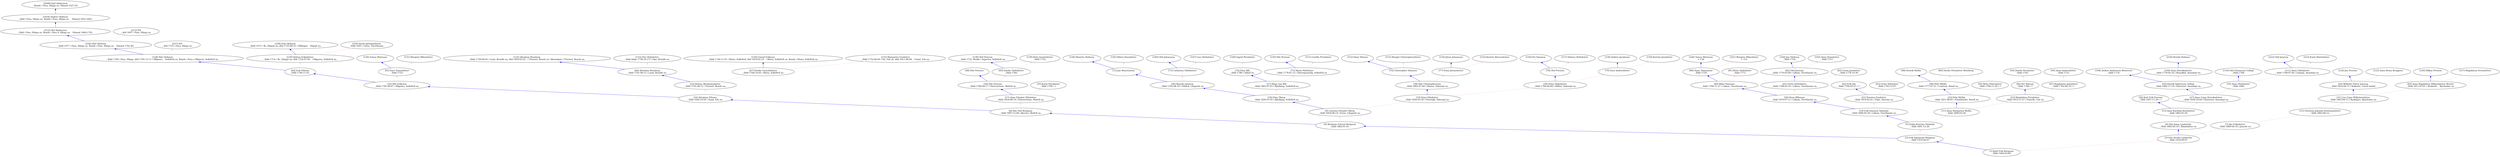 digraph {
	graph [bb="0,0,16684,1040.9",
		rankdir=BT
	];
	node [label="\N"];
	1	[height=0.74639,
		label="[1] Kjell Erik Bergman
, född 1944-03-09.",
		pos="13360,26.87",
		width=3.4766];
	2	[height=0.74639,
		label="[2] Erik Ingemund Bergman
, född 1919-04-07.",
		pos="12816,116.61",
		width=4.2623];
	1 -> 2	[color=blue,
		pos="e,12926,97.836 13262,43.658 13171,58.397 13034,80.432 12936,96.231"];
	3	[height=0.74639,
		label="[3] Elin Arvida Lindström
, född 1918-09-07.",
		pos="14540,116.61",
		width=3.8891];
	1 -> 3	[color=pink,
		pos="e,14411,106.01 13477,36.563 13696,52.826 14166,87.779 14401,105.24"];
	4	[height=0.74639,
		label="[4] Abraham Edvard Bergman
, född 1882-01-01.",
		pos="8945,206.35",
		width=4.5373];
	2 -> 4	[color=blue,
		pos="e,9106.1,201.7 12665,121.04 12052,134.92 9763.6,186.8 9116.4,201.46"];
	5	[height=0.74639,
		label="[5] Hulda Kristina Näsholm
, född 1891-12-26.",
		pos="12816,206.35",
		width=4.1641];
	2 -> 5	[color=pink,
		pos="e,12816,179.35 12816,143.94 12816,151.9 12816,160.79 12816,169.28"];
	8	[height=0.74639,
		label="[8] Nils Olof Bergman
, född 1847-12-08 i Bjursta, Multrå sn.",
		pos="6815,296.09",
		width=5.7354];
	4 -> 8	[color=blue,
		pos="e,7009.5,287.08 8787.9,213.82 8408.8,229.44 7443.5,269.2 7019.7,286.66"];
	9	[height=0.74639,
		label="[9] Catarina Elisabet Öberg
, född 1854-08-14 i Forse, Långsele sn.",
		pos="8945,296.09",
		width=5.7747];
	4 -> 9	[color=pink,
		pos="e,8945,269.09 8945,233.68 8945,241.64 8945,250.53 8945,259.02"];
	16	[height=0.74639,
		label="[16] Abraham Nilsson
, född 1824-10-05 i Sand, Eds sn.",
		pos="4708,385.83",
		width=4.989];
	8 -> 16	[color=blue,
		pos="e,4879.3,377.7 6620.5,305.19 6214.9,322.08 5283.4,360.87 4889.3,377.28"];
	17	[height=0.74639,
		label="[17] Anna Elisabet Nilsdotter
, född 1854-08-14 i Österstrinne, Multrå sn.",
		pos="6815,385.83",
		width=6.4818];
	8 -> 17	[color=pink,
		pos="e,6815,358.83 6815,323.42 6815,331.38 6815,340.27 6815,348.76"];
	32	[height=0.74639,
		label="[32] Nils Eriksson
, född 1781-09-07 i Hågesta, Sollefteå sn.",
		pos="2649,475.57",
		width=6.1479];
	16 -> 32	[color=blue,
		pos="e,2855.4,465.78 4536.9,394.12 4163.6,410.03 3277,447.81 2865.6,465.34"];
	33	[height=0.74639,
		label="[33] Helena Abrahamsdotter
, född 1791-06-12 i Yttersel, Resele sn.",
		pos="4708,475.57",
		width=5.7747];
	16 -> 33	[color=pink,
		pos="e,4708,448.57 4708,413.16 4708,421.12 4708,430.01 4708,438.5"];
	64	[height=0.74639,
		label="[64] Erik Nilsson
, född 1740-11-01.",
		pos="2002,565.31",
		width=2.8874];
	32 -> 64	[color=blue,
		pos="e,2092.8,551.99 2505.4,496.04 2383.2,512.62 2210.8,536 2102.7,550.65"];
	65	[height=0.74639,
		label="[65] Sara Tomasdotter
, född 1753.",
		pos="2649,565.31",
		width=3.4766];
	32 -> 65	[color=pink,
		pos="e,2649,538.31 2649,502.9 2649,510.86 2649,519.75 2649,528.24"];
	128	[height=0.74639,
		label="[128] Nils Olofsson
, född 1704 i Para, Sånga, död 1785-12-11 i Hågesta,   Sollefteå sn. Bonde i Para o Hågesta, Sollefteå \
sn.",
		pos="1083,655.05",
		width=15.046];
	64 -> 128	[color=blue,
		pos="e,1324.8,630.96 1905.4,575.53 1771.1,588.35 1523.5,612 1334.9,630"];
	129	[height=0.74639,
		label="[129] Helena Eriksdotter
, född 1714 i Ås, Högsjö sn, död 1754-07-02   i Hågesta, Sollefteå sn.",
		pos="2002,655.05",
		width=9.9781];
	64 -> 129	[color=pink,
		pos="e,2002,628.05 2002,592.64 2002,600.6 2002,609.49 2002,617.98"];
	256	[height=0.74639,
		label="[256] Olof Olofsson
, född 1677 i Para, Sånga sn. Bonde i Para, Sånga sn.   Nämnd 1702-40.",
		pos="635.99,744.79",
		width=10.391];
	128 -> 256	[color=blue,
		pos="e,760.25,719.4 954.9,681.19 897.1,692.54 828.82,705.94 770.3,717.43"];
	257	[height=0.74639,
		label="[257] NN
, död 1725 i Para, Sånga sn.",
		pos="1182,744.79",
		width=4.2623];
	128 -> 257	[color=pink,
		pos="e,1153,718.13 1112.2,681.9 1122.5,691.09 1134.3,701.56 1145.3,711.25"];
	512	[height=0.74639,
		label="[512] Olof Andersson
, född i Pars, Sånga sn. Bonde i Para 4, Sånga sn.   Nämnd 1684-1701.",
		pos="366.99,834.53",
		width=10.194];
	256 -> 512	[color=blue,
		pos="e,444.62,808.21 558.18,771.17 525.7,781.76 487.82,794.12 454.38,805.03"];
	513	[height=0.74639,
		label="[513] NN
, död 1697 i Para, Sånga sn.",
		pos="904.99,834.53",
		width=4.2623];
	256 -> 513	[color=pink,
		pos="e,834.7,810.61 713.79,771.17 748.69,782.55 789.81,795.96 824.96,807.43"];
	1024	[height=0.74639,
		label="[1024] Anders Olofsson
, född i Para, Sånga sn. Bonde i Para, Sånga sn.    Nämnd 1642-1683.",
		pos="366.99,924.27",
		width=10.037];
	512 -> 1024	[color=blue,
		pos="e,366.99,897.27 366.99,861.86 366.99,869.82 366.99,878.71 366.99,887.2"];
	2048	[height=0.74639,
		label="[2048] Olof Andersson
. Bonde i Para, Sånga sn. Nämnd 1627-29.",
		pos="366.99,1014",
		width=6.2658];
	1024 -> 2048	[color=blue,
		pos="e,366.99,987.01 366.99,951.6 366.99,959.56 366.99,968.45 366.99,976.94"];
	258	[height=0.74639,
		label="[258] Erik Olofsson
, född 1672 i Ås, Högsjö sn, död 1735-08-31 i Vålånger,   Högsjö sn.",
		pos="1903,744.79",
		width=9.762];
	129 -> 258	[color=blue,
		pos="e,1932.3,717.82 1972.8,681.9 1962.5,691.01 1950.8,701.38 1940,710.99"];
	259	[height=0.74639,
		label="[259] Sissla Järlandsdotter
, född 1691 i Lästa, Ytterlännäs.",
		pos="2446,744.79",
		width=4.8319];
	129 -> 259	[color=pink,
		pos="e,2341.7,723.18 2124.8,680.32 2189.5,693.1 2268.3,708.68 2331.7,721.2"];
	130	[height=0.74639,
		label="[130] Tomas Mattsson
.",
		pos="2504,655.05",
		width=3.457];
	65 -> 130	[color=blue,
		pos="e,2544.4,629.59 2608.6,590.75 2591.4,601.17 2571.1,613.41 2553.1,624.34"];
	131	[height=0.74639,
		label="[131] Margeta Månsdotter
.",
		pos="2793,655.05",
		width=4.0659];
	65 -> 131	[color=pink,
		pos="e,2752,629.11 2689.5,590.98 2706.1,601.13 2725.6,612.98 2743.1,623.65"];
	66	[height=0.74639,
		label="[66] Abraham Rossberg
, född 1761-06-12 i Lund, Brunflo sn.",
		pos="4320,565.31",
		width=5.4801];
	33 -> 66	[color=blue,
		pos="e,4418.6,542.02 4608.1,499.17 4553.1,511.6 4484.8,527.03 4428.6,539.76"];
	67	[height=0.74639,
		label="[67] Dordie Gustafsdotter
, född 1768-10-05 i Rösta, Sollefteå sn.",
		pos="5095,565.31",
		width=5.7747];
	33 -> 67	[color=pink,
		pos="e,4995.3,541.72 4807.7,499.17 4862.1,511.5 4929.5,526.79 4985.4,539.46"];
	132	[height=0.74639,
		label="[132] Abraham Rossberg
, född 1739-08-03 i Lund, Brunflo sn, död 1820-03-22   i Yttersel, Resele sn. Skomakare i Yttersel, Resele \
sn.",
		pos="3517,655.05",
		width=15.537];
	66 -> 132	[color=blue,
		pos="e,3734.7,630.27 4169.4,582.76 4049.9,595.82 3880.9,614.29 3744.8,629.16"];
	133	[height=0.74639,
		label="[133] Elin Olofsdotter
, född (döpt 1736-10-17) i Ope, Brunflo sn.",
		pos="4320,655.05",
		width=6.2658];
	66 -> 133	[color=pink,
		pos="e,4320,628.05 4320,592.64 4320,600.6 4320,609.49 4320,617.98"];
	134	[height=0.74639,
		label="[134] Gustaf Eriksson
, född 1726-11-01 i Rösta, Sollefteå, död 1810-02-19   i Rösta, Sollefteå sn. Bonde i Rösta, Sollefteå \
sn.",
		pos="5095,655.05",
		width=14.751];
	67 -> 134	[color=blue,
		pos="e,5095,628.05 5095,592.64 5095,600.6 5095,609.49 5095,617.98"];
	135	[height=0.74639,
		label="[135] Margareta Ersdotter
, född 1732-06-04 i Ön, Eds sn, död 1811-06-08   i Sand, Eds sn.",
		pos="5979,655.05",
		width=9.3102];
	67 -> 135	[color=pink,
		pos="e,5774.2,633.73 5256.1,582.3 5398.5,596.44 5607.4,617.16 5764,632.71"];
	34	[height=0.74639,
		label="[34] Nils Persson
, född 1788-04-17 i Österstrinne, Multrå sn.",
		pos="6629,475.57",
		width=6.4818];
	17 -> 34	[color=blue,
		pos="e,6682.3,449.4 6761.2,412.21 6739.4,422.48 6714.1,434.42 6691.5,445.08"];
	35	[height=0.74639,
		label="[35] Karin Persdotter
, född 1790 i ?.",
		pos="7000,475.57",
		width=3.3195];
	17 -> 35	[color=pink,
		pos="e,6950.4,451.05 6868.5,412.21 6891.3,423.02 6918,435.67 6941.3,446.74"];
	68	[height=0.74639,
		label="[68] Nils Persson
.",
		pos="6506,565.31",
		width=2.7302];
	34 -> 68	[color=blue,
		pos="e,6540,540.02 6593.1,502.18 6579.1,512.16 6563,523.68 6548.4,534.06"];
	69	[height=0.74639,
		label="[69] Dordie Olofsdotter
, född 1760.",
		pos="6752,565.31",
		width=3.5945];
	34 -> 69	[color=pink,
		pos="e,6717.1,539.42 6664.9,502.18 6678.6,511.99 6694.5,523.29 6708.8,533.53"];
	138	[height=0.74639,
		label="[138] Olof Persson
, född 1732. Bonde i Ingersta, Sollefteå an.",
		pos="6561,655.05",
		width=6.3443];
	69 -> 138	[color=blue,
		pos="e,6615.7,628.91 6700.3,590.05 6677.1,600.72 6649.5,613.41 6624.9,624.67"];
	139	[height=0.74639,
		label="[139] Brita Israelsdotter
, född 1732.",
		pos="6942,655.05",
		width=3.7516];
	69 -> 139	[color=pink,
		pos="e,6890.2,630.14 6803.4,590.05 6827.3,601.08 6855.8,614.27 6880.8,625.8"];
	18	[height=0.74639,
		label="[18] Elias Öberg
, född 1826-01-05 i Björkäng, Sollefteå sn.",
		pos="8522,385.83",
		width=6.2461];
	9 -> 18	[color=blue,
		pos="e,8630.7,362.29 8838.5,319.17 8778.2,331.68 8702.7,347.35 8640.5,360.24"];
	19	[height=0.74639,
		label="[19] Stina Nilsdotter
, född 1826-05-30 i Östertjäl, Sidensjö sn.",
		pos="9527,385.83",
		width=6.1675];
	9 -> 19	[color=pink,
		pos="e,9392,364.48 9076.7,316.95 9167.5,330.64 9288.3,348.84 9381.9,362.95"];
	36	[height=0.74639,
		label="[36] Mauritz Jansson
, född 1792-08-18 i Örbäck, Långsele sn.",
		pos="7893,475.57",
		width=5.9908];
	18 -> 36	[color=blue,
		pos="e,8032.9,455.06 8379.7,406.69 8279.3,420.69 8145,439.41 8043,453.65"];
	37	[height=0.74639,
		label="[37] Maja Lisa Blå
, född 1802-07-03 i Björkäng, Sollefteå sn.",
		pos="8522,475.57",
		width=6.2461];
	18 -> 37	[color=pink,
		pos="e,8522,448.57 8522,413.16 8522,421.12 8522,430.01 8522,438.5"];
	72	[height=0.74639,
		label="[72] Jan Mauritzsson
.",
		pos="7502,565.31",
		width=3.2409];
	36 -> 72	[color=blue,
		pos="e,7583.6,546 7791.5,499.34 7730.4,513.06 7653.1,530.41 7593.7,543.73"];
	73	[height=0.74639,
		label="[73] Catharina Olofsdotter
.",
		pos="7893,565.31",
		width=4.0462];
	36 -> 73	[color=pink,
		pos="e,7893,538.31 7893,502.9 7893,510.86 7893,519.75 7893,528.24"];
	144	[height=0.74639,
		label="[144] Mauritz Olofsson
.",
		pos="7223,655.05",
		width=3.5552];
	72 -> 144	[color=blue,
		pos="e,7292,632.34 7434.8,587.44 7394.7,600.05 7343.6,616.12 7301.6,629.31"];
	145	[height=0.74639,
		label="[145] Märta Hansdotter
.",
		pos="7502,655.05",
		width=3.6927];
	72 -> 145	[color=pink,
		pos="e,7502,628.05 7502,592.64 7502,600.6 7502,609.49 7502,617.98"];
	146	[height=0.74639,
		label="[146] Olof Johansson
.",
		pos="7769,655.05",
		width=3.2213];
	73 -> 146	[color=blue,
		pos="e,7804.1,629.21 7857.5,591.45 7843.5,601.36 7827.2,612.83 7812.5,623.23"];
	147	[height=0.74639,
		label="[147] Lisa Olofsdotter
.",
		pos="8025,655.05",
		width=3.398];
	73 -> 147	[color=pink,
		pos="e,7987.6,629.21 7930.8,591.45 7945.9,601.45 7963.3,613.05 7979.1,623.52"];
	74	[height=0.74639,
		label="[74] Elias Blå
, född 1780 i Säbrå sn.",
		pos="8294,565.31",
		width=3.5159];
	37 -> 74	[color=blue,
		pos="e,8353.2,541.53 8457.6,501.36 8428,512.75 8392.9,526.26 8362.8,537.85"];
	75	[height=0.74639,
		label="[75] Maria Nilsdotter
, född 1778-01-15 i Västergranvåg, Sollefteå sn.",
		pos="8692,565.31",
		width=7.0318];
	37 -> 75	[color=pink,
		pos="e,8642.6,538.84 8571.2,501.95 8590.6,512 8613.2,523.64 8633.5,534.11"];
	149	[height=0.74639,
		label="[149] Ingrid Pärsdotter
.",
		pos="8294,655.05",
		width=3.5748];
	74 -> 149	[color=pink,
		pos="e,8294,628.05 8294,592.64 8294,600.6 8294,609.49 8294,617.98"];
	150	[height=0.74639,
		label="[150] Nils Persson
.",
		pos="8545,655.05",
		width=2.907];
	75 -> 150	[color=blue,
		pos="e,8584.9,630.21 8649.1,591.92 8631.7,602.31 8611.5,614.37 8593.5,625.07"];
	151	[height=0.74639,
		label="[151] Gunilla Persdotter
.",
		pos="8802,655.05",
		width=3.732];
	75 -> 151	[color=pink,
		pos="e,8770.2,628.69 8724.4,592.16 8736.2,601.62 8749.8,612.42 8762.2,622.33"];
	38	[height=0.74639,
		label="[38] Nils Christophersson
, född 1802-07-04 i Hämra, Sidensjö sn.",
		pos="9527,475.57",
		width=5.8926];
	19 -> 38	[color=blue,
		pos="e,9527,448.57 9527,413.16 9527,421.12 9527,430.01 9527,438.5"];
	39	[height=0.74639,
		label="[39] Stina Olofsdotter
, född 1794-04-08 i Hållen, Sidensjö sn.",
		pos="10380,475.57",
		width=5.8533];
	19 -> 39	[color=pink,
		pos="e,10220,458.07 9692.2,403.83 9841,419.13 10059,441.54 10209,457.01"];
	76	[height=0.74639,
		label="[76] Christopher Hansson
.",
		pos="9368,565.31",
		width=3.948];
	38 -> 76	[color=blue,
		pos="e,9412.5,539.75 9481,501.95 9462.4,512.22 9440.8,524.14 9421.5,534.79"];
	77	[height=0.74639,
		label="[77] Stina Jöransdotter
.",
		pos="9687,565.31",
		width=3.5552];
	38 -> 77	[color=pink,
		pos="e,9642.7,540.05 9573.3,501.95 9592.2,512.35 9614.3,524.45 9633.9,535.21"];
	152	[height=0.74639,
		label="[152] Hans Nilsson
.",
		pos="9063,655.05",
		width=3.0052];
	76 -> 152	[color=blue,
		pos="e,9131.9,634.24 9292.2,588.11 9246.3,601.31 9187.9,618.11 9141.6,631.44"];
	153	[height=0.74639,
		label="[153] Marget Christophersdotter
.",
		pos="9368,655.05",
		width=4.9694];
	76 -> 153	[color=pink,
		pos="e,9368,628.05 9368,592.64 9368,600.6 9368,609.49 9368,617.98"];
	154	[height=0.74639,
		label="[154] Jöran Johansson
.",
		pos="9687,655.05",
		width=3.398];
	77 -> 154	[color=blue,
		pos="e,9687,628.05 9687,592.64 9687,600.6 9687,609.49 9687,617.98"];
	155	[height=0.74639,
		label="[155] Kerstin Marcusdotter
.",
		pos="9977,655.05",
		width=4.1641];
	77 -> 155	[color=pink,
		pos="e,9903,631.66 9757.9,587.77 9798.8,600.13 9850.3,615.73 9893.1,628.68"];
	78	[height=0.74639,
		label="[78] Olof Persson
.",
		pos="10380,565.31",
		width=2.7499];
	39 -> 78	[color=blue,
		pos="e,10380,538.31 10380,502.9 10380,510.86 10380,519.75 10380,528.24"];
	79	[height=0.74639,
		label="[79] Sara Andersdotter
.",
		pos="10796,565.31",
		width=3.5748];
	39 -> 79	[color=pink,
		pos="e,10708,545.66 10486,498.88 10551,512.62 10634,530.1 10698,543.54"];
	156	[height=0.74639,
		label="[156] Per Hansson
.",
		pos="10250,655.05",
		width=2.9266];
	78 -> 156	[color=blue,
		pos="e,10286,629.62 10344,590.52 10329,600.79 10311,612.87 10295,623.73"];
	157	[height=0.74639,
		label="[157] Helena Olofsdotter
.",
		pos="10511,655.05",
		width=3.8105];
	78 -> 157	[color=pink,
		pos="e,10474,629.01 10416,590.52 10431,600.62 10449,612.47 10465,623.19"];
	158	[height=0.74639,
		label="[158] Anders Jacobsson
.",
		pos="10796,655.05",
		width=3.6141];
	79 -> 158	[color=blue,
		pos="e,10796,628.05 10796,592.64 10796,600.6 10796,609.49 10796,617.98"];
	159	[height=0.74639,
		label="[159] Kerstin Jonsdotter
.",
		pos="11078,655.05",
		width=3.7123];
	79 -> 159	[color=pink,
		pos="e,11008,632.16 10866,588 10906,600.48 10956,616.2 10998,629.18"];
	10	[height=0.74639,
		label="[10] Erik Hansson Näsholm
, född 1846-05-29 i Lökom, Överlännäs sn.",
		pos="12508,296.09",
		width=6.2658];
	5 -> 10	[color=blue,
		pos="e,12592,271.13 12739,229.38 12697,241.2 12646,255.86 12602,268.34"];
	11	[height=0.74639,
		label="[11] Anna Margareta Mellin
, född 1849-03-20.",
		pos="13059,296.09",
		width=4.223];
	5 -> 11	[color=pink,
		pos="e,12994,271.7 12880,230.63 12912,242.18 12951,256.2 12985,268.21"];
	20	[height=0.74639,
		label="[20] Hans Månsson
, född 1819-07-11 i Lökom, Överlännäs sn.",
		pos="11978,385.83",
		width=6.2658];
	10 -> 20	[color=blue,
		pos="e,12106,363.61 12380,318.27 12300,331.45 12198,348.4 12117,361.9"];
	21	[height=0.74639,
		label="[21] Dorotea Ersdotter
, född 1819-02-01 i Viätt, Styrnäs sn.",
		pos="12508,385.83",
		width=5.5194];
	10 -> 21	[color=pink,
		pos="e,12508,358.83 12508,323.42 12508,331.38 12508,340.27 12508,348.76"];
	40	[height=0.74639,
		label="[40] Måns Hansson
, född 1790-11-27 i Lökom, Överlännäs sn.",
		pos="11509,475.57",
		width=6.2658];
	20 -> 40	[color=blue,
		pos="e,11627,452.58 11861,408.8 11792,421.55 11707,437.62 11637,450.68"];
	41	[height=0.74639,
		label="[41] Greta Olofsdotter
, född 1798-05-10 i Lökom, Överlännäs sn.",
		pos="11978,475.57",
		width=6.2658];
	20 -> 41	[color=pink,
		pos="e,11978,448.57 11978,413.16 11978,421.12 11978,430.01 11978,438.5"];
	80	[height=0.74639,
		label="[80] Hans Thomasson
, född 1750.",
		pos="11354,565.31",
		width=3.3588];
	40 -> 80	[color=blue,
		pos="e,11397,540.05 11464,501.95 11446,512.3 11425,524.34 11406,535.06"];
	81	[height=0.74639,
		label="[81] Brita Olofsdotter
, född 1771.",
		pos="11614,565.31",
		width=3.3588];
	40 -> 81	[color=pink,
		pos="e,11584,539.25 11540,502.42 11551,511.87 11564,522.66 11576,532.56"];
	160	[height=0.74639,
		label="[160] Tomas Mattsson
= 130",
		pos="11354,655.05",
		width=3.457];
	80 -> 160	[color=blue,
		pos="e,11354,628.05 11354,592.64 11354,600.6 11354,609.49 11354,617.98"];
	161	[height=0.74639,
		label="[161] Margeta Månsdotter
= 131",
		pos="11643,655.05",
		width=4.0659];
	80 -> 161	[color=pink,
		pos="e,11569,631.73 11424,587.44 11465,599.88 11517,615.7 11560,628.8"];
	82	[height=0.74639,
		label="[82] Olof Jonsson
, född 1770-03-09 i Lökom, Överlännäs sn.",
		pos="11978,565.31",
		width=6.2658];
	41 -> 82	[color=blue,
		pos="e,11978,538.31 11978,502.9 11978,510.86 11978,519.75 11978,528.24"];
	83	[height=0.74639,
		label="[83] Greta Jansdotter
, född 1774-10-30.",
		pos="12341,565.31",
		width=3.3195];
	41 -> 83	[color=pink,
		pos="e,12262,545.12 12075,499.97 12130,513.25 12198,529.77 12252,542.74"];
	164	[height=0.74639,
		label="[164] Jon Olofsson
, född 1724.",
		pos="11945,655.05",
		width=2.8874];
	82 -> 164	[color=blue,
		pos="e,11955,628.08 11968,592.16 11965,600.48 11962,609.84 11958,618.71"];
	165	[height=0.74639,
		label="[165] Anna Hansdotter
, född 1727.",
		pos="12194,655.05",
		width=3.5355];
	82 -> 165	[color=pink,
		pos="e,12137,630.89 12039,591.22 12067,602.42 12099,615.65 12128,627.09"];
	42	[height=0.74639,
		label="[42] Erik Sjö
, född 1794-05-27 i ?.",
		pos="12340,475.57",
		width=3.2998];
	21 -> 42	[color=blue,
		pos="e,12386,450.63 12460,411.97 12440,422.56 12416,434.94 12395,445.88"];
	43	[height=0.74639,
		label="[43] Greta Nilsdotter
, född 1793-12-07.",
		pos="12595,475.57",
		width=3.2802];
	21 -> 43	[color=pink,
		pos="e,12570,449.21 12534,412.68 12543,421.87 12553,432.32 12563,442"];
	22	[height=0.74639,
		label="[22] Pehr Mellin
, född 1821-08-05 i Prästbordet, Boteå sn.",
		pos="13059,385.83",
		width=6.2265];
	11 -> 22	[color=blue,
		pos="e,13059,358.83 13059,323.42 13059,331.38 13059,340.27 13059,348.76"];
	23	[height=0.74639,
		label="[23] Magdalena Persdotter
, född 1814-11-27 i Österås, Eds sn.",
		pos="13517,385.83",
		width=5.3622];
	11 -> 23	[color=pink,
		pos="e,13407,363.7 13159,316.35 13229,329.74 13323,347.67 13397,361.82"];
	44	[height=0.74639,
		label="[44] Pehr Mellin
, född 1777-07-21 i Undrom, Boteå sn.",
		pos="12936,475.57",
		width=5.6961];
	22 -> 44	[color=blue,
		pos="e,12972,449.08 13023,412.44 13010,422.08 12994,433.16 12980,443.26"];
	45	[height=0.74639,
		label="[45] Brita Pehrsdotter
, född 1780-11-20 i ?.",
		pos="13283,475.57",
		width=3.4373];
	22 -> 45	[color=pink,
		pos="e,13225,451.79 13122,411.62 13151,423.01 13186,436.52 13215,448.11"];
	88	[height=0.74639,
		label="[88] Henrik Mellin
.",
		pos="12757,565.31",
		width=2.907];
	44 -> 88	[color=blue,
		pos="e,12804,541.27 12885,501.71 12862,512.66 12836,525.53 12813,536.74"];
	89	[height=0.74639,
		label="[89] Dordie Persdotter Westberg
.",
		pos="13057,565.31",
		width=4.9301];
	44 -> 89	[color=pink,
		pos="e,13022,538.82 12971,502.18 12984,511.73 13000,522.69 13013,532.72"];
	46	[height=0.74639,
		label="[46] Per Nilsson
, född 1786 i ?.",
		pos="13517,475.57",
		width=2.5731];
	23 -> 46	[color=blue,
		pos="e,13517,448.57 13517,413.16 13517,421.12 13517,430.01 13517,438.5"];
	47	[height=0.74639,
		label="[47] Magdalena Jansdotter
, född 1782-04-18 i ?.",
		pos="13774,475.57",
		width=4.0659];
	23 -> 47	[color=pink,
		pos="e,13707,451.59 13588,410.92 13622,422.51 13662,436.44 13697,448.3"];
	93	[height=0.74639,
		label="[93] Dordie Persdotter
, född 1762.",
		pos="13499,565.31",
		width=3.4963];
	46 -> 93	[color=pink,
		pos="e,13504,538.34 13512,502.42 13510,510.56 13508,519.7 13506,528.41"];
	95	[height=0.74639,
		label="[95] Anna Andersdotter
, född 1751.",
		pos="13774,565.31",
		width=3.6337];
	47 -> 95	[color=pink,
		pos="e,13774,538.31 13774,502.9 13774,510.86 13774,519.75 13774,528.24"];
	6	[height=0.74639,
		label="[6] Nils Jonas Lindström
, född 1883-02-19 i Ådalslidens sn.",
		pos="14540,206.35",
		width=5.1658];
	3 -> 6	[color=blue,
		pos="e,14540,179.35 14540,143.94 14540,151.9 14540,160.79 14540,169.28"];
	7	[height=0.74639,
		label="[7] Ida Eriksdotter
, född 1889-04-18 i Junsele sn.",
		pos="14919,206.35",
		width=4.5766];
	3 -> 7	[color=pink,
		pos="e,14827,184.01 14627,137.74 14684,150.85 14758,168 14817,181.75"];
	13	[height=0.74639,
		label="[13] Anna Karolina Karlsdotter
, född 1862-01-05.",
		pos="14540,296.09",
		width=4.6355];
	6 -> 13	[color=pink,
		pos="e,14540,269.09 14540,233.68 14540,241.64 14540,250.53 14540,259.02"];
	26	[height=0.74639,
		label="[26] Karl Erik Persson
, född 1837-11-20 i ?.",
		pos="14355,385.83",
		width=3.4373];
	13 -> 26	[color=blue,
		pos="e,14405,361.1 14488,321.76 14465,332.64 14438,345.47 14414,356.71"];
	27	[height=0.74639,
		label="[27] Anna Cajsa Henriksdotter
, född 1838-10-04 i Västersel, Anundsjö sn.",
		pos="14725,385.83",
		width=6.3443];
	13 -> 27	[color=pink,
		pos="e,14672,359.58 14592,321.76 14614,332.14 14640,344.31 14662,355.17"];
	54	[height=0.74639,
		label="[54] Henrik Andersson Gullsjö
, född 1802-11-18 i Västersel, Anundsjö sn.",
		pos="14540,475.57",
		width=6.3443];
	27 -> 54	[color=blue,
		pos="e,14593,449.42 14672,411.97 14650,422.3 14625,434.33 14602,445.07"];
	55	[height=0.74639,
		label="[55] Anna Olofsdotter
, född 1806.",
		pos="14942,475.57",
		width=3.3588];
	27 -> 55	[color=pink,
		pos="e,14885,451.7 14787,411.74 14815,423.03 14848,436.39 14876,447.88"];
	108	[height=0.74639,
		label="[108] Anders Andersson Westersel
, född 1774.",
		pos="14109,565.31",
		width=5.1658];
	54 -> 108	[color=blue,
		pos="e,14213,543.05 14429,499.11 14366,511.95 14287,528.02 14224,540.99"];
	109	[height=0.74639,
		label="[109] Anna Henriksdotter
, född 1776-02-16 i Brandkäl, Anundsjö sn.",
		pos="14540,565.31",
		width=6.305];
	54 -> 109	[color=pink,
		pos="e,14540,538.31 14540,502.9 14540,510.86 14540,519.75 14540,528.24"];
	218	[height=0.74639,
		label="[218] Henrik Olofsson
.",
		pos="14540,655.05",
		width=3.398];
	109 -> 218	[color=blue,
		pos="e,14540,628.05 14540,592.64 14540,600.6 14540,609.49 14540,617.98"];
	110	[height=0.74639,
		label="[110] Olof Göransson Gullsjö
, född 1768.",
		pos="14942,565.31",
		width=4.3605];
	55 -> 110	[color=blue,
		pos="e,14942,538.31 14942,502.9 14942,510.86 14942,519.75 14942,528.24"];
	111	[height=0.74639,
		label="[111] Anna Olofsdotter
, född 1768-07-04 i Galasjö, Anundsjö sn.",
		pos="15335,565.31",
		width=6.0693];
	55 -> 111	[color=pink,
		pos="e,15233,541.52 15025,495.18 15083,508.02 15160,525.25 15223,539.29"];
	222	[height=0.74639,
		label="[222] Olof Jonsson
.",
		pos="15208,655.05",
		width=2.8874];
	111 -> 222	[color=blue,
		pos="e,15243,629.76 15298,591.92 15283,601.9 15267,613.42 15252,623.8"];
	223	[height=0.74639,
		label="[223] Karin Mattsdotter
.",
		pos="15463,655.05",
		width=3.6927];
	111 -> 223	[color=pink,
		pos="e,15427,629.16 15372,591.92 15387,601.73 15403,613.03 15418,623.27"];
	15	[height=0.74639,
		label="[15] Christina Johanna Kristiansdotter
, född 1865-06-12.",
		pos="15486,296.09",
		width=5.6961];
	7 -> 15	[color=pink,
		pos="e,15357,275.14 15035,225.37 15126,239.36 15251,258.79 15347,273.59"];
	31	[height=0.74639,
		label="[31] Lisa Cajsa Wilhelmsdotter
, född 1843-04-15 i Kyrktjärn, Bjurholms sn.",
		pos="15708,385.83",
		width=6.5211];
	15 -> 31	[color=pink,
		pos="e,15645,359.89 15548,321.76 15575,332.47 15607,345.07 15635,356.18"];
	62	[height=0.74639,
		label="[62] Wilhelm Petter Jonsson
, född 1814-04-15 i Kolksele, Umeå landsf.",
		pos="15708,475.57",
		width=6.2461];
	31 -> 62	[color=blue,
		pos="e,15708,448.57 15708,413.16 15708,421.12 15708,430.01 15708,438.5"];
	63	[height=0.74639,
		label="[63] Anna Magdalena Håkansdotter Wester
, född 1811-03-01 i Braksele,   Bjurholms sn.",
		pos="16225,475.57",
		width=6.58];
	31 -> 63	[color=pink,
		pos="e,16097,452.88 15835,408.46 15912,421.43 16009,437.92 16087,451.19"];
	124	[height=0.74639,
		label="[124] Jon Persson
.",
		pos="15672,565.31",
		width=2.7891];
	62 -> 124	[color=blue,
		pos="e,15683,538.34 15697,502.42 15694,510.74 15690,520.1 15686,528.97"];
	125	[height=0.74639,
		label="[125] Anna Beata Berggren
.",
		pos="15940,565.31",
		width=4.1641];
	62 -> 125	[color=pink,
		pos="e,15878,540.79 15774,501.36 15803,512.52 15838,525.72 15868,537.15"];
	126	[height=0.74639,
		label="[126] Håkan Persson
.",
		pos="16225,565.31",
		width=3.2409];
	63 -> 126	[color=blue,
		pos="e,16225,538.31 16225,502.9 16225,510.86 16225,519.75 16225,528.24"];
	127	[height=0.74639,
		label="[127] Magdalena Svensdotter
.",
		pos="16522,565.31",
		width=4.498];
	63 -> 127	[color=pink,
		pos="e,16445,541.6 16307,500.89 16347,512.65 16395,526.77 16435,538.7"];
}
